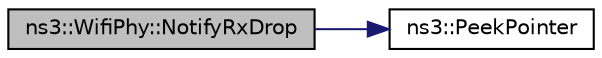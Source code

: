 digraph "ns3::WifiPhy::NotifyRxDrop"
{
 // LATEX_PDF_SIZE
  edge [fontname="Helvetica",fontsize="10",labelfontname="Helvetica",labelfontsize="10"];
  node [fontname="Helvetica",fontsize="10",shape=record];
  rankdir="LR";
  Node1 [label="ns3::WifiPhy::NotifyRxDrop",height=0.2,width=0.4,color="black", fillcolor="grey75", style="filled", fontcolor="black",tooltip="Public method used to fire a PhyRxDrop trace."];
  Node1 -> Node2 [color="midnightblue",fontsize="10",style="solid",fontname="Helvetica"];
  Node2 [label="ns3::PeekPointer",height=0.2,width=0.4,color="black", fillcolor="white", style="filled",URL="$namespacens3.html#af2a7557fe9afdd98d8f6f8f6e412cf5a",tooltip=" "];
}
